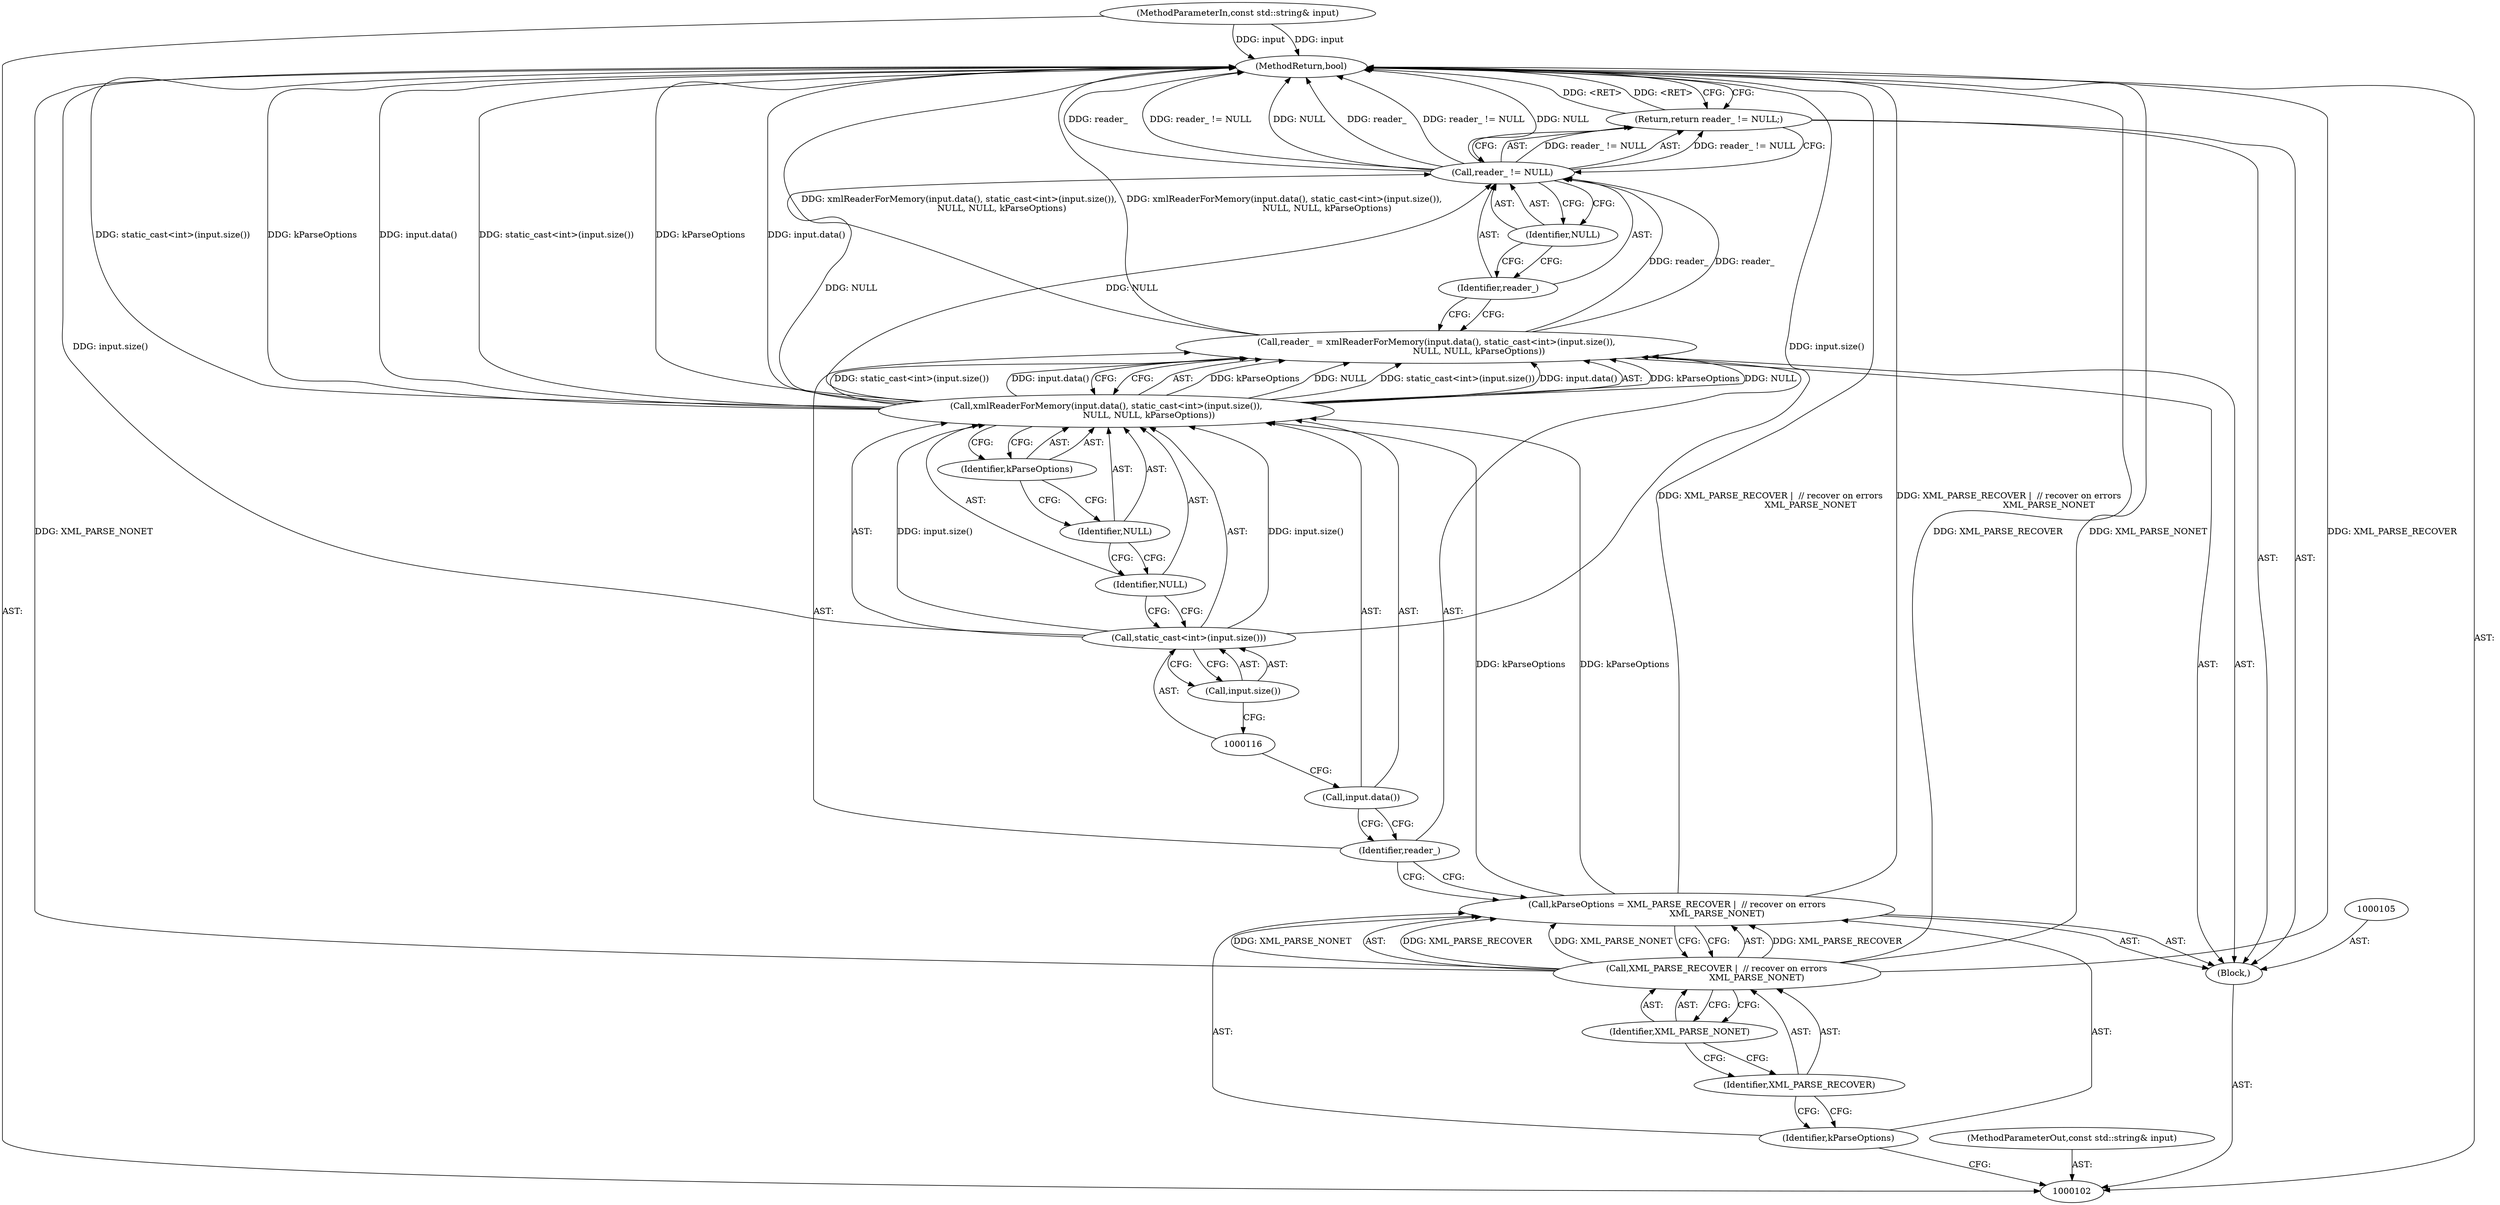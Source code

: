 digraph "0_Chrome_ce1446c00f0fd8f5a3b00727421be2124cb7370f" {
"1000125" [label="(MethodReturn,bool)"];
"1000103" [label="(MethodParameterIn,const std::string& input)"];
"1000166" [label="(MethodParameterOut,const std::string& input)"];
"1000104" [label="(Block,)"];
"1000106" [label="(Call,kParseOptions = XML_PARSE_RECOVER |  // recover on errors\n                             XML_PARSE_NONET)"];
"1000107" [label="(Identifier,kParseOptions)"];
"1000108" [label="(Call,XML_PARSE_RECOVER |  // recover on errors\n                             XML_PARSE_NONET)"];
"1000109" [label="(Identifier,XML_PARSE_RECOVER)"];
"1000110" [label="(Identifier,XML_PARSE_NONET)"];
"1000113" [label="(Call,xmlReaderForMemory(input.data(), static_cast<int>(input.size()),\n                               NULL, NULL, kParseOptions))"];
"1000111" [label="(Call,reader_ = xmlReaderForMemory(input.data(), static_cast<int>(input.size()),\n                               NULL, NULL, kParseOptions))"];
"1000112" [label="(Identifier,reader_)"];
"1000114" [label="(Call,input.data())"];
"1000115" [label="(Call,static_cast<int>(input.size()))"];
"1000117" [label="(Call,input.size())"];
"1000118" [label="(Identifier,NULL)"];
"1000119" [label="(Identifier,NULL)"];
"1000120" [label="(Identifier,kParseOptions)"];
"1000121" [label="(Return,return reader_ != NULL;)"];
"1000124" [label="(Identifier,NULL)"];
"1000122" [label="(Call,reader_ != NULL)"];
"1000123" [label="(Identifier,reader_)"];
"1000125" -> "1000102"  [label="AST: "];
"1000125" -> "1000121"  [label="CFG: "];
"1000121" -> "1000125"  [label="DDG: <RET>"];
"1000115" -> "1000125"  [label="DDG: input.size()"];
"1000106" -> "1000125"  [label="DDG: XML_PARSE_RECOVER |  // recover on errors\n                             XML_PARSE_NONET"];
"1000113" -> "1000125"  [label="DDG: input.data()"];
"1000113" -> "1000125"  [label="DDG: static_cast<int>(input.size())"];
"1000113" -> "1000125"  [label="DDG: kParseOptions"];
"1000122" -> "1000125"  [label="DDG: reader_"];
"1000122" -> "1000125"  [label="DDG: reader_ != NULL"];
"1000122" -> "1000125"  [label="DDG: NULL"];
"1000103" -> "1000125"  [label="DDG: input"];
"1000111" -> "1000125"  [label="DDG: xmlReaderForMemory(input.data(), static_cast<int>(input.size()),\n                               NULL, NULL, kParseOptions)"];
"1000108" -> "1000125"  [label="DDG: XML_PARSE_NONET"];
"1000108" -> "1000125"  [label="DDG: XML_PARSE_RECOVER"];
"1000103" -> "1000102"  [label="AST: "];
"1000103" -> "1000125"  [label="DDG: input"];
"1000166" -> "1000102"  [label="AST: "];
"1000104" -> "1000102"  [label="AST: "];
"1000105" -> "1000104"  [label="AST: "];
"1000106" -> "1000104"  [label="AST: "];
"1000111" -> "1000104"  [label="AST: "];
"1000121" -> "1000104"  [label="AST: "];
"1000106" -> "1000104"  [label="AST: "];
"1000106" -> "1000108"  [label="CFG: "];
"1000107" -> "1000106"  [label="AST: "];
"1000108" -> "1000106"  [label="AST: "];
"1000112" -> "1000106"  [label="CFG: "];
"1000106" -> "1000125"  [label="DDG: XML_PARSE_RECOVER |  // recover on errors\n                             XML_PARSE_NONET"];
"1000108" -> "1000106"  [label="DDG: XML_PARSE_RECOVER"];
"1000108" -> "1000106"  [label="DDG: XML_PARSE_NONET"];
"1000106" -> "1000113"  [label="DDG: kParseOptions"];
"1000107" -> "1000106"  [label="AST: "];
"1000107" -> "1000102"  [label="CFG: "];
"1000109" -> "1000107"  [label="CFG: "];
"1000108" -> "1000106"  [label="AST: "];
"1000108" -> "1000110"  [label="CFG: "];
"1000109" -> "1000108"  [label="AST: "];
"1000110" -> "1000108"  [label="AST: "];
"1000106" -> "1000108"  [label="CFG: "];
"1000108" -> "1000125"  [label="DDG: XML_PARSE_NONET"];
"1000108" -> "1000125"  [label="DDG: XML_PARSE_RECOVER"];
"1000108" -> "1000106"  [label="DDG: XML_PARSE_RECOVER"];
"1000108" -> "1000106"  [label="DDG: XML_PARSE_NONET"];
"1000109" -> "1000108"  [label="AST: "];
"1000109" -> "1000107"  [label="CFG: "];
"1000110" -> "1000109"  [label="CFG: "];
"1000110" -> "1000108"  [label="AST: "];
"1000110" -> "1000109"  [label="CFG: "];
"1000108" -> "1000110"  [label="CFG: "];
"1000113" -> "1000111"  [label="AST: "];
"1000113" -> "1000120"  [label="CFG: "];
"1000114" -> "1000113"  [label="AST: "];
"1000115" -> "1000113"  [label="AST: "];
"1000118" -> "1000113"  [label="AST: "];
"1000119" -> "1000113"  [label="AST: "];
"1000120" -> "1000113"  [label="AST: "];
"1000111" -> "1000113"  [label="CFG: "];
"1000113" -> "1000125"  [label="DDG: input.data()"];
"1000113" -> "1000125"  [label="DDG: static_cast<int>(input.size())"];
"1000113" -> "1000125"  [label="DDG: kParseOptions"];
"1000113" -> "1000111"  [label="DDG: kParseOptions"];
"1000113" -> "1000111"  [label="DDG: NULL"];
"1000113" -> "1000111"  [label="DDG: static_cast<int>(input.size())"];
"1000113" -> "1000111"  [label="DDG: input.data()"];
"1000115" -> "1000113"  [label="DDG: input.size()"];
"1000106" -> "1000113"  [label="DDG: kParseOptions"];
"1000113" -> "1000122"  [label="DDG: NULL"];
"1000111" -> "1000104"  [label="AST: "];
"1000111" -> "1000113"  [label="CFG: "];
"1000112" -> "1000111"  [label="AST: "];
"1000113" -> "1000111"  [label="AST: "];
"1000123" -> "1000111"  [label="CFG: "];
"1000111" -> "1000125"  [label="DDG: xmlReaderForMemory(input.data(), static_cast<int>(input.size()),\n                               NULL, NULL, kParseOptions)"];
"1000113" -> "1000111"  [label="DDG: kParseOptions"];
"1000113" -> "1000111"  [label="DDG: NULL"];
"1000113" -> "1000111"  [label="DDG: static_cast<int>(input.size())"];
"1000113" -> "1000111"  [label="DDG: input.data()"];
"1000111" -> "1000122"  [label="DDG: reader_"];
"1000112" -> "1000111"  [label="AST: "];
"1000112" -> "1000106"  [label="CFG: "];
"1000114" -> "1000112"  [label="CFG: "];
"1000114" -> "1000113"  [label="AST: "];
"1000114" -> "1000112"  [label="CFG: "];
"1000116" -> "1000114"  [label="CFG: "];
"1000115" -> "1000113"  [label="AST: "];
"1000115" -> "1000117"  [label="CFG: "];
"1000116" -> "1000115"  [label="AST: "];
"1000117" -> "1000115"  [label="AST: "];
"1000118" -> "1000115"  [label="CFG: "];
"1000115" -> "1000125"  [label="DDG: input.size()"];
"1000115" -> "1000113"  [label="DDG: input.size()"];
"1000117" -> "1000115"  [label="AST: "];
"1000117" -> "1000116"  [label="CFG: "];
"1000115" -> "1000117"  [label="CFG: "];
"1000118" -> "1000113"  [label="AST: "];
"1000118" -> "1000115"  [label="CFG: "];
"1000119" -> "1000118"  [label="CFG: "];
"1000119" -> "1000113"  [label="AST: "];
"1000119" -> "1000118"  [label="CFG: "];
"1000120" -> "1000119"  [label="CFG: "];
"1000120" -> "1000113"  [label="AST: "];
"1000120" -> "1000119"  [label="CFG: "];
"1000113" -> "1000120"  [label="CFG: "];
"1000121" -> "1000104"  [label="AST: "];
"1000121" -> "1000122"  [label="CFG: "];
"1000122" -> "1000121"  [label="AST: "];
"1000125" -> "1000121"  [label="CFG: "];
"1000121" -> "1000125"  [label="DDG: <RET>"];
"1000122" -> "1000121"  [label="DDG: reader_ != NULL"];
"1000124" -> "1000122"  [label="AST: "];
"1000124" -> "1000123"  [label="CFG: "];
"1000122" -> "1000124"  [label="CFG: "];
"1000122" -> "1000121"  [label="AST: "];
"1000122" -> "1000124"  [label="CFG: "];
"1000123" -> "1000122"  [label="AST: "];
"1000124" -> "1000122"  [label="AST: "];
"1000121" -> "1000122"  [label="CFG: "];
"1000122" -> "1000125"  [label="DDG: reader_"];
"1000122" -> "1000125"  [label="DDG: reader_ != NULL"];
"1000122" -> "1000125"  [label="DDG: NULL"];
"1000122" -> "1000121"  [label="DDG: reader_ != NULL"];
"1000111" -> "1000122"  [label="DDG: reader_"];
"1000113" -> "1000122"  [label="DDG: NULL"];
"1000123" -> "1000122"  [label="AST: "];
"1000123" -> "1000111"  [label="CFG: "];
"1000124" -> "1000123"  [label="CFG: "];
}
